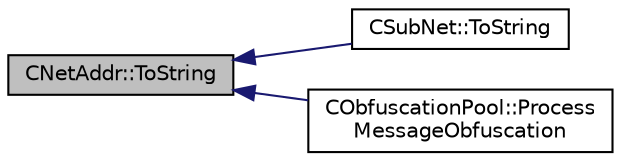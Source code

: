 digraph "CNetAddr::ToString"
{
  edge [fontname="Helvetica",fontsize="10",labelfontname="Helvetica",labelfontsize="10"];
  node [fontname="Helvetica",fontsize="10",shape=record];
  rankdir="LR";
  Node370 [label="CNetAddr::ToString",height=0.2,width=0.4,color="black", fillcolor="grey75", style="filled", fontcolor="black"];
  Node370 -> Node371 [dir="back",color="midnightblue",fontsize="10",style="solid",fontname="Helvetica"];
  Node371 [label="CSubNet::ToString",height=0.2,width=0.4,color="black", fillcolor="white", style="filled",URL="$class_c_sub_net.html#a91cabfec6c5056fe8f8b477334563880"];
  Node370 -> Node372 [dir="back",color="midnightblue",fontsize="10",style="solid",fontname="Helvetica"];
  Node372 [label="CObfuscationPool::Process\lMessageObfuscation",height=0.2,width=0.4,color="black", fillcolor="white", style="filled",URL="$class_c_obfuscation_pool.html#a9018f786df376b190c391bbf774be9d6",tooltip="Process a Obfuscation message using the Obfuscation protocol. "];
}
